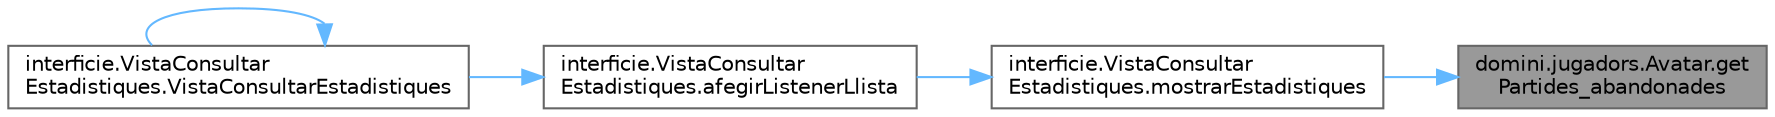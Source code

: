 digraph "domini.jugadors.Avatar.getPartides_abandonades"
{
 // INTERACTIVE_SVG=YES
 // LATEX_PDF_SIZE
  bgcolor="transparent";
  edge [fontname=Helvetica,fontsize=10,labelfontname=Helvetica,labelfontsize=10];
  node [fontname=Helvetica,fontsize=10,shape=box,height=0.2,width=0.4];
  rankdir="RL";
  Node1 [id="Node000001",label="domini.jugadors.Avatar.get\lPartides_abandonades",height=0.2,width=0.4,color="gray40", fillcolor="grey60", style="filled", fontcolor="black",tooltip="Obté el nombre de partides abandonades."];
  Node1 -> Node2 [id="edge1_Node000001_Node000002",dir="back",color="steelblue1",style="solid",tooltip=" "];
  Node2 [id="Node000002",label="interficie.VistaConsultar\lEstadistiques.mostrarEstadistiques",height=0.2,width=0.4,color="grey40", fillcolor="white", style="filled",URL="$classinterficie_1_1_vista_consultar_estadistiques.html#a2d04a42f93b8d16629d5795a935ae87e",tooltip="Mostra les estadístiques d’un avatar seleccionat a l’àrea d’estadístiques."];
  Node2 -> Node3 [id="edge2_Node000002_Node000003",dir="back",color="steelblue1",style="solid",tooltip=" "];
  Node3 [id="Node000003",label="interficie.VistaConsultar\lEstadistiques.afegirListenerLlista",height=0.2,width=0.4,color="grey40", fillcolor="white", style="filled",URL="$classinterficie_1_1_vista_consultar_estadistiques.html#a1f4f83c8a4fdc86e24ef38f338645fbf",tooltip="Afegeix un listener a la llista per mostrar estadístiques quan es selecciona un avatar."];
  Node3 -> Node4 [id="edge3_Node000003_Node000004",dir="back",color="steelblue1",style="solid",tooltip=" "];
  Node4 [id="Node000004",label="interficie.VistaConsultar\lEstadistiques.VistaConsultarEstadistiques",height=0.2,width=0.4,color="grey40", fillcolor="white", style="filled",URL="$classinterficie_1_1_vista_consultar_estadistiques.html#a72ea2d682e9b49e5fa9a21c42187f581",tooltip="Constructor principal de la vista."];
  Node4 -> Node4 [id="edge4_Node000004_Node000004",dir="back",color="steelblue1",style="solid",tooltip=" "];
}

